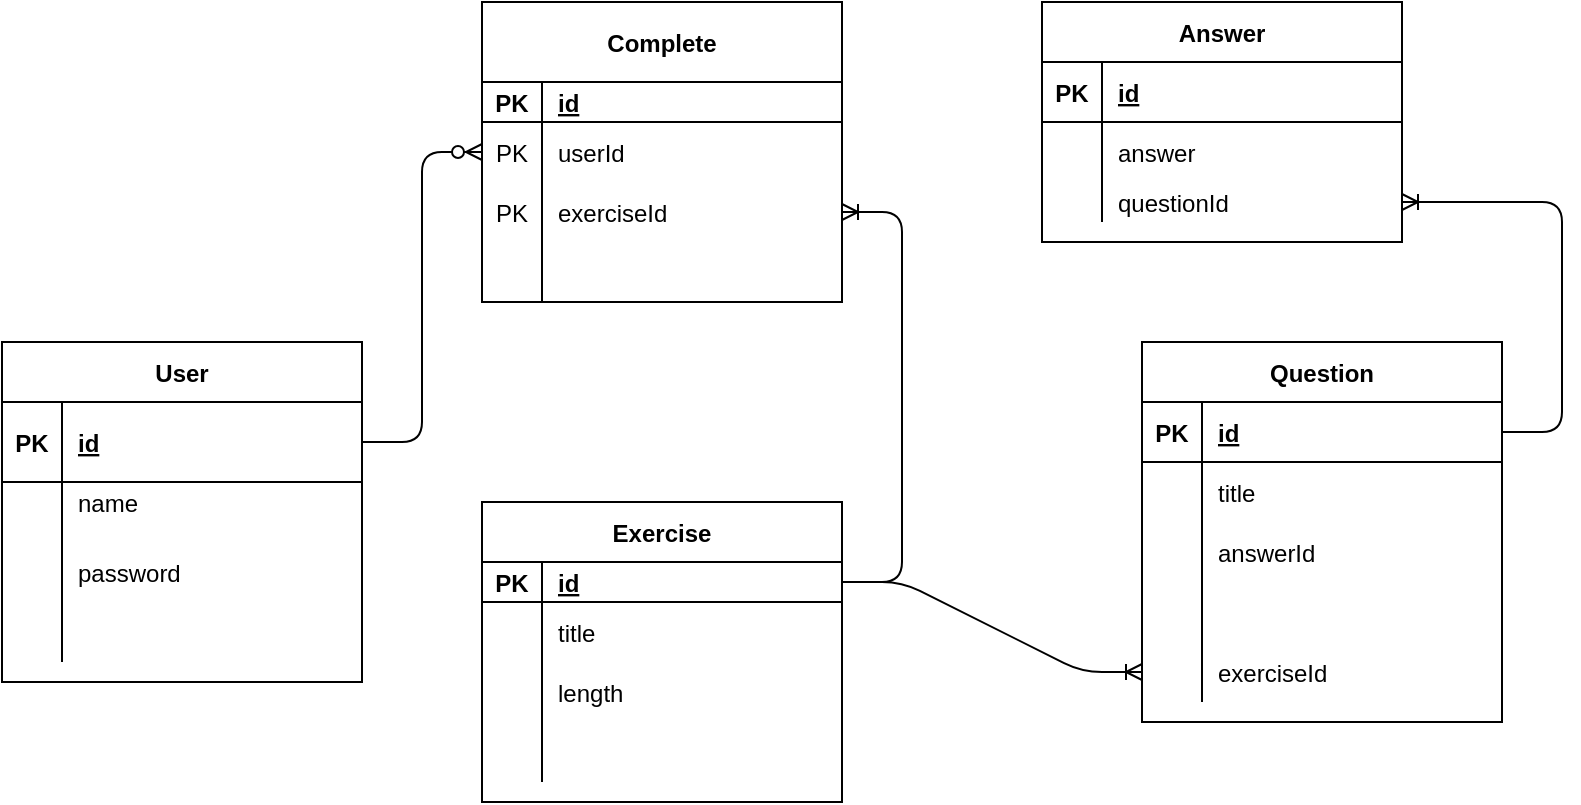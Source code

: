 <mxfile version="14.7.3" type="github"><diagram id="AwGFdOG5amRQ6JppxBrU" name="Page-1"><mxGraphModel dx="868" dy="482" grid="1" gridSize="10" guides="1" tooltips="1" connect="1" arrows="1" fold="1" page="1" pageScale="1" pageWidth="850" pageHeight="1100" math="0" shadow="0"><root><mxCell id="0"/><mxCell id="1" parent="0"/><mxCell id="wET8Z1ELXXApe3dU72qD-1" value="User" style="shape=table;startSize=30;container=1;collapsible=1;childLayout=tableLayout;fixedRows=1;rowLines=0;fontStyle=1;align=center;resizeLast=1;" vertex="1" parent="1"><mxGeometry x="50" y="220" width="180" height="170" as="geometry"/></mxCell><mxCell id="wET8Z1ELXXApe3dU72qD-2" value="" style="shape=partialRectangle;collapsible=0;dropTarget=0;pointerEvents=0;fillColor=none;top=0;left=0;bottom=1;right=0;points=[[0,0.5],[1,0.5]];portConstraint=eastwest;" vertex="1" parent="wET8Z1ELXXApe3dU72qD-1"><mxGeometry y="30" width="180" height="40" as="geometry"/></mxCell><mxCell id="wET8Z1ELXXApe3dU72qD-3" value="PK" style="shape=partialRectangle;connectable=0;fillColor=none;top=0;left=0;bottom=0;right=0;fontStyle=1;overflow=hidden;" vertex="1" parent="wET8Z1ELXXApe3dU72qD-2"><mxGeometry width="30" height="40" as="geometry"/></mxCell><mxCell id="wET8Z1ELXXApe3dU72qD-4" value="id" style="shape=partialRectangle;connectable=0;fillColor=none;top=0;left=0;bottom=0;right=0;align=left;spacingLeft=6;fontStyle=5;overflow=hidden;" vertex="1" parent="wET8Z1ELXXApe3dU72qD-2"><mxGeometry x="30" width="150" height="40" as="geometry"/></mxCell><mxCell id="wET8Z1ELXXApe3dU72qD-5" value="" style="shape=partialRectangle;collapsible=0;dropTarget=0;pointerEvents=0;fillColor=none;top=0;left=0;bottom=0;right=0;points=[[0,0.5],[1,0.5]];portConstraint=eastwest;" vertex="1" parent="wET8Z1ELXXApe3dU72qD-1"><mxGeometry y="70" width="180" height="20" as="geometry"/></mxCell><mxCell id="wET8Z1ELXXApe3dU72qD-6" value="" style="shape=partialRectangle;connectable=0;fillColor=none;top=0;left=0;bottom=0;right=0;editable=1;overflow=hidden;" vertex="1" parent="wET8Z1ELXXApe3dU72qD-5"><mxGeometry width="30" height="20" as="geometry"/></mxCell><mxCell id="wET8Z1ELXXApe3dU72qD-7" value="name" style="shape=partialRectangle;connectable=0;fillColor=none;top=0;left=0;bottom=0;right=0;align=left;spacingLeft=6;overflow=hidden;" vertex="1" parent="wET8Z1ELXXApe3dU72qD-5"><mxGeometry x="30" width="150" height="20" as="geometry"/></mxCell><mxCell id="wET8Z1ELXXApe3dU72qD-8" value="" style="shape=partialRectangle;collapsible=0;dropTarget=0;pointerEvents=0;fillColor=none;top=0;left=0;bottom=0;right=0;points=[[0,0.5],[1,0.5]];portConstraint=eastwest;" vertex="1" parent="wET8Z1ELXXApe3dU72qD-1"><mxGeometry y="90" width="180" height="50" as="geometry"/></mxCell><mxCell id="wET8Z1ELXXApe3dU72qD-9" value="" style="shape=partialRectangle;connectable=0;fillColor=none;top=0;left=0;bottom=0;right=0;editable=1;overflow=hidden;" vertex="1" parent="wET8Z1ELXXApe3dU72qD-8"><mxGeometry width="30" height="50" as="geometry"/></mxCell><mxCell id="wET8Z1ELXXApe3dU72qD-10" value="password" style="shape=partialRectangle;connectable=0;fillColor=none;top=0;left=0;bottom=0;right=0;align=left;spacingLeft=6;overflow=hidden;" vertex="1" parent="wET8Z1ELXXApe3dU72qD-8"><mxGeometry x="30" width="150" height="50" as="geometry"/></mxCell><mxCell id="wET8Z1ELXXApe3dU72qD-11" value="" style="shape=partialRectangle;collapsible=0;dropTarget=0;pointerEvents=0;fillColor=none;top=0;left=0;bottom=0;right=0;points=[[0,0.5],[1,0.5]];portConstraint=eastwest;" vertex="1" parent="wET8Z1ELXXApe3dU72qD-1"><mxGeometry y="140" width="180" height="20" as="geometry"/></mxCell><mxCell id="wET8Z1ELXXApe3dU72qD-12" value="" style="shape=partialRectangle;connectable=0;fillColor=none;top=0;left=0;bottom=0;right=0;editable=1;overflow=hidden;" vertex="1" parent="wET8Z1ELXXApe3dU72qD-11"><mxGeometry width="30" height="20" as="geometry"/></mxCell><mxCell id="wET8Z1ELXXApe3dU72qD-13" value="" style="shape=partialRectangle;connectable=0;fillColor=none;top=0;left=0;bottom=0;right=0;align=left;spacingLeft=6;overflow=hidden;" vertex="1" parent="wET8Z1ELXXApe3dU72qD-11"><mxGeometry x="30" width="150" height="20" as="geometry"/></mxCell><mxCell id="wET8Z1ELXXApe3dU72qD-14" value="Exercise" style="shape=table;startSize=30;container=1;collapsible=1;childLayout=tableLayout;fixedRows=1;rowLines=0;fontStyle=1;align=center;resizeLast=1;" vertex="1" parent="1"><mxGeometry x="290" y="300" width="180" height="150" as="geometry"/></mxCell><mxCell id="wET8Z1ELXXApe3dU72qD-15" value="" style="shape=partialRectangle;collapsible=0;dropTarget=0;pointerEvents=0;fillColor=none;top=0;left=0;bottom=1;right=0;points=[[0,0.5],[1,0.5]];portConstraint=eastwest;" vertex="1" parent="wET8Z1ELXXApe3dU72qD-14"><mxGeometry y="30" width="180" height="20" as="geometry"/></mxCell><mxCell id="wET8Z1ELXXApe3dU72qD-16" value="PK" style="shape=partialRectangle;connectable=0;fillColor=none;top=0;left=0;bottom=0;right=0;fontStyle=1;overflow=hidden;" vertex="1" parent="wET8Z1ELXXApe3dU72qD-15"><mxGeometry width="30" height="20" as="geometry"/></mxCell><mxCell id="wET8Z1ELXXApe3dU72qD-17" value="id" style="shape=partialRectangle;connectable=0;fillColor=none;top=0;left=0;bottom=0;right=0;align=left;spacingLeft=6;fontStyle=5;overflow=hidden;" vertex="1" parent="wET8Z1ELXXApe3dU72qD-15"><mxGeometry x="30" width="150" height="20" as="geometry"/></mxCell><mxCell id="wET8Z1ELXXApe3dU72qD-18" value="" style="shape=partialRectangle;collapsible=0;dropTarget=0;pointerEvents=0;fillColor=none;top=0;left=0;bottom=0;right=0;points=[[0,0.5],[1,0.5]];portConstraint=eastwest;" vertex="1" parent="wET8Z1ELXXApe3dU72qD-14"><mxGeometry y="50" width="180" height="30" as="geometry"/></mxCell><mxCell id="wET8Z1ELXXApe3dU72qD-19" value="" style="shape=partialRectangle;connectable=0;fillColor=none;top=0;left=0;bottom=0;right=0;editable=1;overflow=hidden;" vertex="1" parent="wET8Z1ELXXApe3dU72qD-18"><mxGeometry width="30" height="30" as="geometry"/></mxCell><mxCell id="wET8Z1ELXXApe3dU72qD-20" value="title" style="shape=partialRectangle;connectable=0;fillColor=none;top=0;left=0;bottom=0;right=0;align=left;spacingLeft=6;overflow=hidden;" vertex="1" parent="wET8Z1ELXXApe3dU72qD-18"><mxGeometry x="30" width="150" height="30" as="geometry"/></mxCell><mxCell id="wET8Z1ELXXApe3dU72qD-21" value="" style="shape=partialRectangle;collapsible=0;dropTarget=0;pointerEvents=0;fillColor=none;top=0;left=0;bottom=0;right=0;points=[[0,0.5],[1,0.5]];portConstraint=eastwest;" vertex="1" parent="wET8Z1ELXXApe3dU72qD-14"><mxGeometry y="80" width="180" height="30" as="geometry"/></mxCell><mxCell id="wET8Z1ELXXApe3dU72qD-22" value="" style="shape=partialRectangle;connectable=0;fillColor=none;top=0;left=0;bottom=0;right=0;editable=1;overflow=hidden;" vertex="1" parent="wET8Z1ELXXApe3dU72qD-21"><mxGeometry width="30" height="30" as="geometry"/></mxCell><mxCell id="wET8Z1ELXXApe3dU72qD-23" value="length" style="shape=partialRectangle;connectable=0;fillColor=none;top=0;left=0;bottom=0;right=0;align=left;spacingLeft=6;overflow=hidden;" vertex="1" parent="wET8Z1ELXXApe3dU72qD-21"><mxGeometry x="30" width="150" height="30" as="geometry"/></mxCell><mxCell id="wET8Z1ELXXApe3dU72qD-24" value="" style="shape=partialRectangle;collapsible=0;dropTarget=0;pointerEvents=0;fillColor=none;top=0;left=0;bottom=0;right=0;points=[[0,0.5],[1,0.5]];portConstraint=eastwest;" vertex="1" parent="wET8Z1ELXXApe3dU72qD-14"><mxGeometry y="110" width="180" height="30" as="geometry"/></mxCell><mxCell id="wET8Z1ELXXApe3dU72qD-25" value="" style="shape=partialRectangle;connectable=0;fillColor=none;top=0;left=0;bottom=0;right=0;editable=1;overflow=hidden;" vertex="1" parent="wET8Z1ELXXApe3dU72qD-24"><mxGeometry width="30" height="30" as="geometry"/></mxCell><mxCell id="wET8Z1ELXXApe3dU72qD-26" value="" style="shape=partialRectangle;connectable=0;fillColor=none;top=0;left=0;bottom=0;right=0;align=left;spacingLeft=6;overflow=hidden;" vertex="1" parent="wET8Z1ELXXApe3dU72qD-24"><mxGeometry x="30" width="150" height="30" as="geometry"/></mxCell><mxCell id="wET8Z1ELXXApe3dU72qD-28" value="Question" style="shape=table;startSize=30;container=1;collapsible=1;childLayout=tableLayout;fixedRows=1;rowLines=0;fontStyle=1;align=center;resizeLast=1;" vertex="1" parent="1"><mxGeometry x="620" y="220" width="180" height="190" as="geometry"/></mxCell><mxCell id="wET8Z1ELXXApe3dU72qD-29" value="" style="shape=partialRectangle;collapsible=0;dropTarget=0;pointerEvents=0;fillColor=none;top=0;left=0;bottom=1;right=0;points=[[0,0.5],[1,0.5]];portConstraint=eastwest;" vertex="1" parent="wET8Z1ELXXApe3dU72qD-28"><mxGeometry y="30" width="180" height="30" as="geometry"/></mxCell><mxCell id="wET8Z1ELXXApe3dU72qD-30" value="PK" style="shape=partialRectangle;connectable=0;fillColor=none;top=0;left=0;bottom=0;right=0;fontStyle=1;overflow=hidden;" vertex="1" parent="wET8Z1ELXXApe3dU72qD-29"><mxGeometry width="30" height="30" as="geometry"/></mxCell><mxCell id="wET8Z1ELXXApe3dU72qD-31" value="id" style="shape=partialRectangle;connectable=0;fillColor=none;top=0;left=0;bottom=0;right=0;align=left;spacingLeft=6;fontStyle=5;overflow=hidden;" vertex="1" parent="wET8Z1ELXXApe3dU72qD-29"><mxGeometry x="30" width="150" height="30" as="geometry"/></mxCell><mxCell id="wET8Z1ELXXApe3dU72qD-32" value="" style="shape=partialRectangle;collapsible=0;dropTarget=0;pointerEvents=0;fillColor=none;top=0;left=0;bottom=0;right=0;points=[[0,0.5],[1,0.5]];portConstraint=eastwest;" vertex="1" parent="wET8Z1ELXXApe3dU72qD-28"><mxGeometry y="60" width="180" height="30" as="geometry"/></mxCell><mxCell id="wET8Z1ELXXApe3dU72qD-33" value="" style="shape=partialRectangle;connectable=0;fillColor=none;top=0;left=0;bottom=0;right=0;editable=1;overflow=hidden;" vertex="1" parent="wET8Z1ELXXApe3dU72qD-32"><mxGeometry width="30" height="30" as="geometry"/></mxCell><mxCell id="wET8Z1ELXXApe3dU72qD-34" value="title" style="shape=partialRectangle;connectable=0;fillColor=none;top=0;left=0;bottom=0;right=0;align=left;spacingLeft=6;overflow=hidden;" vertex="1" parent="wET8Z1ELXXApe3dU72qD-32"><mxGeometry x="30" width="150" height="30" as="geometry"/></mxCell><mxCell id="wET8Z1ELXXApe3dU72qD-35" value="" style="shape=partialRectangle;collapsible=0;dropTarget=0;pointerEvents=0;fillColor=none;top=0;left=0;bottom=0;right=0;points=[[0,0.5],[1,0.5]];portConstraint=eastwest;" vertex="1" parent="wET8Z1ELXXApe3dU72qD-28"><mxGeometry y="90" width="180" height="30" as="geometry"/></mxCell><mxCell id="wET8Z1ELXXApe3dU72qD-36" value="" style="shape=partialRectangle;connectable=0;fillColor=none;top=0;left=0;bottom=0;right=0;editable=1;overflow=hidden;" vertex="1" parent="wET8Z1ELXXApe3dU72qD-35"><mxGeometry width="30" height="30" as="geometry"/></mxCell><mxCell id="wET8Z1ELXXApe3dU72qD-37" value="answerId" style="shape=partialRectangle;connectable=0;fillColor=none;top=0;left=0;bottom=0;right=0;align=left;spacingLeft=6;overflow=hidden;" vertex="1" parent="wET8Z1ELXXApe3dU72qD-35"><mxGeometry x="30" width="150" height="30" as="geometry"/></mxCell><mxCell id="wET8Z1ELXXApe3dU72qD-38" value="" style="shape=partialRectangle;collapsible=0;dropTarget=0;pointerEvents=0;fillColor=none;top=0;left=0;bottom=0;right=0;points=[[0,0.5],[1,0.5]];portConstraint=eastwest;" vertex="1" parent="wET8Z1ELXXApe3dU72qD-28"><mxGeometry y="120" width="180" height="30" as="geometry"/></mxCell><mxCell id="wET8Z1ELXXApe3dU72qD-39" value="" style="shape=partialRectangle;connectable=0;fillColor=none;top=0;left=0;bottom=0;right=0;editable=1;overflow=hidden;" vertex="1" parent="wET8Z1ELXXApe3dU72qD-38"><mxGeometry width="30" height="30" as="geometry"/></mxCell><mxCell id="wET8Z1ELXXApe3dU72qD-40" value="" style="shape=partialRectangle;connectable=0;fillColor=none;top=0;left=0;bottom=0;right=0;align=left;spacingLeft=6;overflow=hidden;" vertex="1" parent="wET8Z1ELXXApe3dU72qD-38"><mxGeometry x="30" width="150" height="30" as="geometry"/></mxCell><mxCell id="wET8Z1ELXXApe3dU72qD-55" value="" style="shape=partialRectangle;collapsible=0;dropTarget=0;pointerEvents=0;fillColor=none;top=0;left=0;bottom=0;right=0;points=[[0,0.5],[1,0.5]];portConstraint=eastwest;" vertex="1" parent="wET8Z1ELXXApe3dU72qD-28"><mxGeometry y="150" width="180" height="30" as="geometry"/></mxCell><mxCell id="wET8Z1ELXXApe3dU72qD-56" value="" style="shape=partialRectangle;connectable=0;fillColor=none;top=0;left=0;bottom=0;right=0;editable=1;overflow=hidden;" vertex="1" parent="wET8Z1ELXXApe3dU72qD-55"><mxGeometry width="30" height="30" as="geometry"/></mxCell><mxCell id="wET8Z1ELXXApe3dU72qD-57" value="exerciseId" style="shape=partialRectangle;connectable=0;fillColor=none;top=0;left=0;bottom=0;right=0;align=left;spacingLeft=6;overflow=hidden;" vertex="1" parent="wET8Z1ELXXApe3dU72qD-55"><mxGeometry x="30" width="150" height="30" as="geometry"/></mxCell><mxCell id="wET8Z1ELXXApe3dU72qD-41" value="Answer" style="shape=table;startSize=30;container=1;collapsible=1;childLayout=tableLayout;fixedRows=1;rowLines=0;fontStyle=1;align=center;resizeLast=1;" vertex="1" parent="1"><mxGeometry x="570" y="50" width="180" height="120" as="geometry"/></mxCell><mxCell id="wET8Z1ELXXApe3dU72qD-42" value="" style="shape=partialRectangle;collapsible=0;dropTarget=0;pointerEvents=0;fillColor=none;top=0;left=0;bottom=1;right=0;points=[[0,0.5],[1,0.5]];portConstraint=eastwest;" vertex="1" parent="wET8Z1ELXXApe3dU72qD-41"><mxGeometry y="30" width="180" height="30" as="geometry"/></mxCell><mxCell id="wET8Z1ELXXApe3dU72qD-43" value="PK" style="shape=partialRectangle;connectable=0;fillColor=none;top=0;left=0;bottom=0;right=0;fontStyle=1;overflow=hidden;" vertex="1" parent="wET8Z1ELXXApe3dU72qD-42"><mxGeometry width="30" height="30" as="geometry"/></mxCell><mxCell id="wET8Z1ELXXApe3dU72qD-44" value="id" style="shape=partialRectangle;connectable=0;fillColor=none;top=0;left=0;bottom=0;right=0;align=left;spacingLeft=6;fontStyle=5;overflow=hidden;" vertex="1" parent="wET8Z1ELXXApe3dU72qD-42"><mxGeometry x="30" width="150" height="30" as="geometry"/></mxCell><mxCell id="wET8Z1ELXXApe3dU72qD-45" value="" style="shape=partialRectangle;collapsible=0;dropTarget=0;pointerEvents=0;fillColor=none;top=0;left=0;bottom=0;right=0;points=[[0,0.5],[1,0.5]];portConstraint=eastwest;" vertex="1" parent="wET8Z1ELXXApe3dU72qD-41"><mxGeometry y="60" width="180" height="30" as="geometry"/></mxCell><mxCell id="wET8Z1ELXXApe3dU72qD-46" value="" style="shape=partialRectangle;connectable=0;fillColor=none;top=0;left=0;bottom=0;right=0;editable=1;overflow=hidden;" vertex="1" parent="wET8Z1ELXXApe3dU72qD-45"><mxGeometry width="30" height="30" as="geometry"/></mxCell><mxCell id="wET8Z1ELXXApe3dU72qD-47" value="answer" style="shape=partialRectangle;connectable=0;fillColor=none;top=0;left=0;bottom=0;right=0;align=left;spacingLeft=6;overflow=hidden;" vertex="1" parent="wET8Z1ELXXApe3dU72qD-45"><mxGeometry x="30" width="150" height="30" as="geometry"/></mxCell><mxCell id="wET8Z1ELXXApe3dU72qD-48" value="" style="shape=partialRectangle;collapsible=0;dropTarget=0;pointerEvents=0;fillColor=none;top=0;left=0;bottom=0;right=0;points=[[0,0.5],[1,0.5]];portConstraint=eastwest;" vertex="1" parent="wET8Z1ELXXApe3dU72qD-41"><mxGeometry y="90" width="180" height="20" as="geometry"/></mxCell><mxCell id="wET8Z1ELXXApe3dU72qD-49" value="" style="shape=partialRectangle;connectable=0;fillColor=none;top=0;left=0;bottom=0;right=0;editable=1;overflow=hidden;" vertex="1" parent="wET8Z1ELXXApe3dU72qD-48"><mxGeometry width="30" height="20" as="geometry"/></mxCell><mxCell id="wET8Z1ELXXApe3dU72qD-50" value="questionId" style="shape=partialRectangle;connectable=0;fillColor=none;top=0;left=0;bottom=0;right=0;align=left;spacingLeft=6;overflow=hidden;" vertex="1" parent="wET8Z1ELXXApe3dU72qD-48"><mxGeometry x="30" width="150" height="20" as="geometry"/></mxCell><mxCell id="wET8Z1ELXXApe3dU72qD-58" value="Complete" style="shape=table;startSize=40;container=1;collapsible=1;childLayout=tableLayout;fixedRows=1;rowLines=0;fontStyle=1;align=center;resizeLast=1;" vertex="1" parent="1"><mxGeometry x="290" y="50" width="180" height="150" as="geometry"/></mxCell><mxCell id="wET8Z1ELXXApe3dU72qD-59" value="" style="shape=partialRectangle;collapsible=0;dropTarget=0;pointerEvents=0;fillColor=none;top=0;left=0;bottom=1;right=0;points=[[0,0.5],[1,0.5]];portConstraint=eastwest;" vertex="1" parent="wET8Z1ELXXApe3dU72qD-58"><mxGeometry y="40" width="180" height="20" as="geometry"/></mxCell><mxCell id="wET8Z1ELXXApe3dU72qD-60" value="PK" style="shape=partialRectangle;connectable=0;fillColor=none;top=0;left=0;bottom=0;right=0;fontStyle=1;overflow=hidden;" vertex="1" parent="wET8Z1ELXXApe3dU72qD-59"><mxGeometry width="30" height="20" as="geometry"/></mxCell><mxCell id="wET8Z1ELXXApe3dU72qD-61" value="id" style="shape=partialRectangle;connectable=0;fillColor=none;top=0;left=0;bottom=0;right=0;align=left;spacingLeft=6;fontStyle=5;overflow=hidden;" vertex="1" parent="wET8Z1ELXXApe3dU72qD-59"><mxGeometry x="30" width="150" height="20" as="geometry"/></mxCell><mxCell id="wET8Z1ELXXApe3dU72qD-62" value="" style="shape=partialRectangle;collapsible=0;dropTarget=0;pointerEvents=0;fillColor=none;top=0;left=0;bottom=0;right=0;points=[[0,0.5],[1,0.5]];portConstraint=eastwest;" vertex="1" parent="wET8Z1ELXXApe3dU72qD-58"><mxGeometry y="60" width="180" height="30" as="geometry"/></mxCell><mxCell id="wET8Z1ELXXApe3dU72qD-63" value="PK" style="shape=partialRectangle;connectable=0;fillColor=none;top=0;left=0;bottom=0;right=0;editable=1;overflow=hidden;" vertex="1" parent="wET8Z1ELXXApe3dU72qD-62"><mxGeometry width="30" height="30" as="geometry"/></mxCell><mxCell id="wET8Z1ELXXApe3dU72qD-64" value="userId" style="shape=partialRectangle;connectable=0;fillColor=none;top=0;left=0;bottom=0;right=0;align=left;spacingLeft=6;overflow=hidden;" vertex="1" parent="wET8Z1ELXXApe3dU72qD-62"><mxGeometry x="30" width="150" height="30" as="geometry"/></mxCell><mxCell id="wET8Z1ELXXApe3dU72qD-65" value="" style="shape=partialRectangle;collapsible=0;dropTarget=0;pointerEvents=0;fillColor=none;top=0;left=0;bottom=0;right=0;points=[[0,0.5],[1,0.5]];portConstraint=eastwest;" vertex="1" parent="wET8Z1ELXXApe3dU72qD-58"><mxGeometry y="90" width="180" height="30" as="geometry"/></mxCell><mxCell id="wET8Z1ELXXApe3dU72qD-66" value="PK" style="shape=partialRectangle;connectable=0;fillColor=none;top=0;left=0;bottom=0;right=0;editable=1;overflow=hidden;" vertex="1" parent="wET8Z1ELXXApe3dU72qD-65"><mxGeometry width="30" height="30" as="geometry"/></mxCell><mxCell id="wET8Z1ELXXApe3dU72qD-67" value="exerciseId" style="shape=partialRectangle;connectable=0;fillColor=none;top=0;left=0;bottom=0;right=0;align=left;spacingLeft=6;overflow=hidden;" vertex="1" parent="wET8Z1ELXXApe3dU72qD-65"><mxGeometry x="30" width="150" height="30" as="geometry"/></mxCell><mxCell id="wET8Z1ELXXApe3dU72qD-68" value="" style="shape=partialRectangle;collapsible=0;dropTarget=0;pointerEvents=0;fillColor=none;top=0;left=0;bottom=0;right=0;points=[[0,0.5],[1,0.5]];portConstraint=eastwest;" vertex="1" parent="wET8Z1ELXXApe3dU72qD-58"><mxGeometry y="120" width="180" height="30" as="geometry"/></mxCell><mxCell id="wET8Z1ELXXApe3dU72qD-69" value="" style="shape=partialRectangle;connectable=0;fillColor=none;top=0;left=0;bottom=0;right=0;editable=1;overflow=hidden;" vertex="1" parent="wET8Z1ELXXApe3dU72qD-68"><mxGeometry width="30" height="30" as="geometry"/></mxCell><mxCell id="wET8Z1ELXXApe3dU72qD-70" value="" style="shape=partialRectangle;connectable=0;fillColor=none;top=0;left=0;bottom=0;right=0;align=left;spacingLeft=6;overflow=hidden;" vertex="1" parent="wET8Z1ELXXApe3dU72qD-68"><mxGeometry x="30" width="150" height="30" as="geometry"/></mxCell><mxCell id="wET8Z1ELXXApe3dU72qD-72" value="" style="edgeStyle=entityRelationEdgeStyle;fontSize=12;html=1;endArrow=ERzeroToMany;endFill=1;entryX=0;entryY=0.5;entryDx=0;entryDy=0;" edge="1" parent="1" source="wET8Z1ELXXApe3dU72qD-2" target="wET8Z1ELXXApe3dU72qD-62"><mxGeometry width="100" height="100" relative="1" as="geometry"><mxPoint x="70" y="220" as="sourcePoint"/><mxPoint x="170" y="120" as="targetPoint"/></mxGeometry></mxCell><mxCell id="wET8Z1ELXXApe3dU72qD-73" value="" style="edgeStyle=entityRelationEdgeStyle;fontSize=12;html=1;endArrow=ERoneToMany;" edge="1" parent="1" source="wET8Z1ELXXApe3dU72qD-15" target="wET8Z1ELXXApe3dU72qD-65"><mxGeometry width="100" height="100" relative="1" as="geometry"><mxPoint x="370" y="250" as="sourcePoint"/><mxPoint x="440" y="130" as="targetPoint"/></mxGeometry></mxCell><mxCell id="wET8Z1ELXXApe3dU72qD-74" value="" style="edgeStyle=entityRelationEdgeStyle;fontSize=12;html=1;endArrow=ERoneToMany;" edge="1" parent="1" source="wET8Z1ELXXApe3dU72qD-15" target="wET8Z1ELXXApe3dU72qD-55"><mxGeometry width="100" height="100" relative="1" as="geometry"><mxPoint x="480" y="350" as="sourcePoint"/><mxPoint x="580" y="250" as="targetPoint"/></mxGeometry></mxCell><mxCell id="wET8Z1ELXXApe3dU72qD-75" value="" style="edgeStyle=entityRelationEdgeStyle;fontSize=12;html=1;endArrow=ERoneToMany;" edge="1" parent="1" source="wET8Z1ELXXApe3dU72qD-29" target="wET8Z1ELXXApe3dU72qD-48"><mxGeometry width="100" height="100" relative="1" as="geometry"><mxPoint x="540" y="280" as="sourcePoint"/><mxPoint x="640" y="180" as="targetPoint"/></mxGeometry></mxCell></root></mxGraphModel></diagram></mxfile>